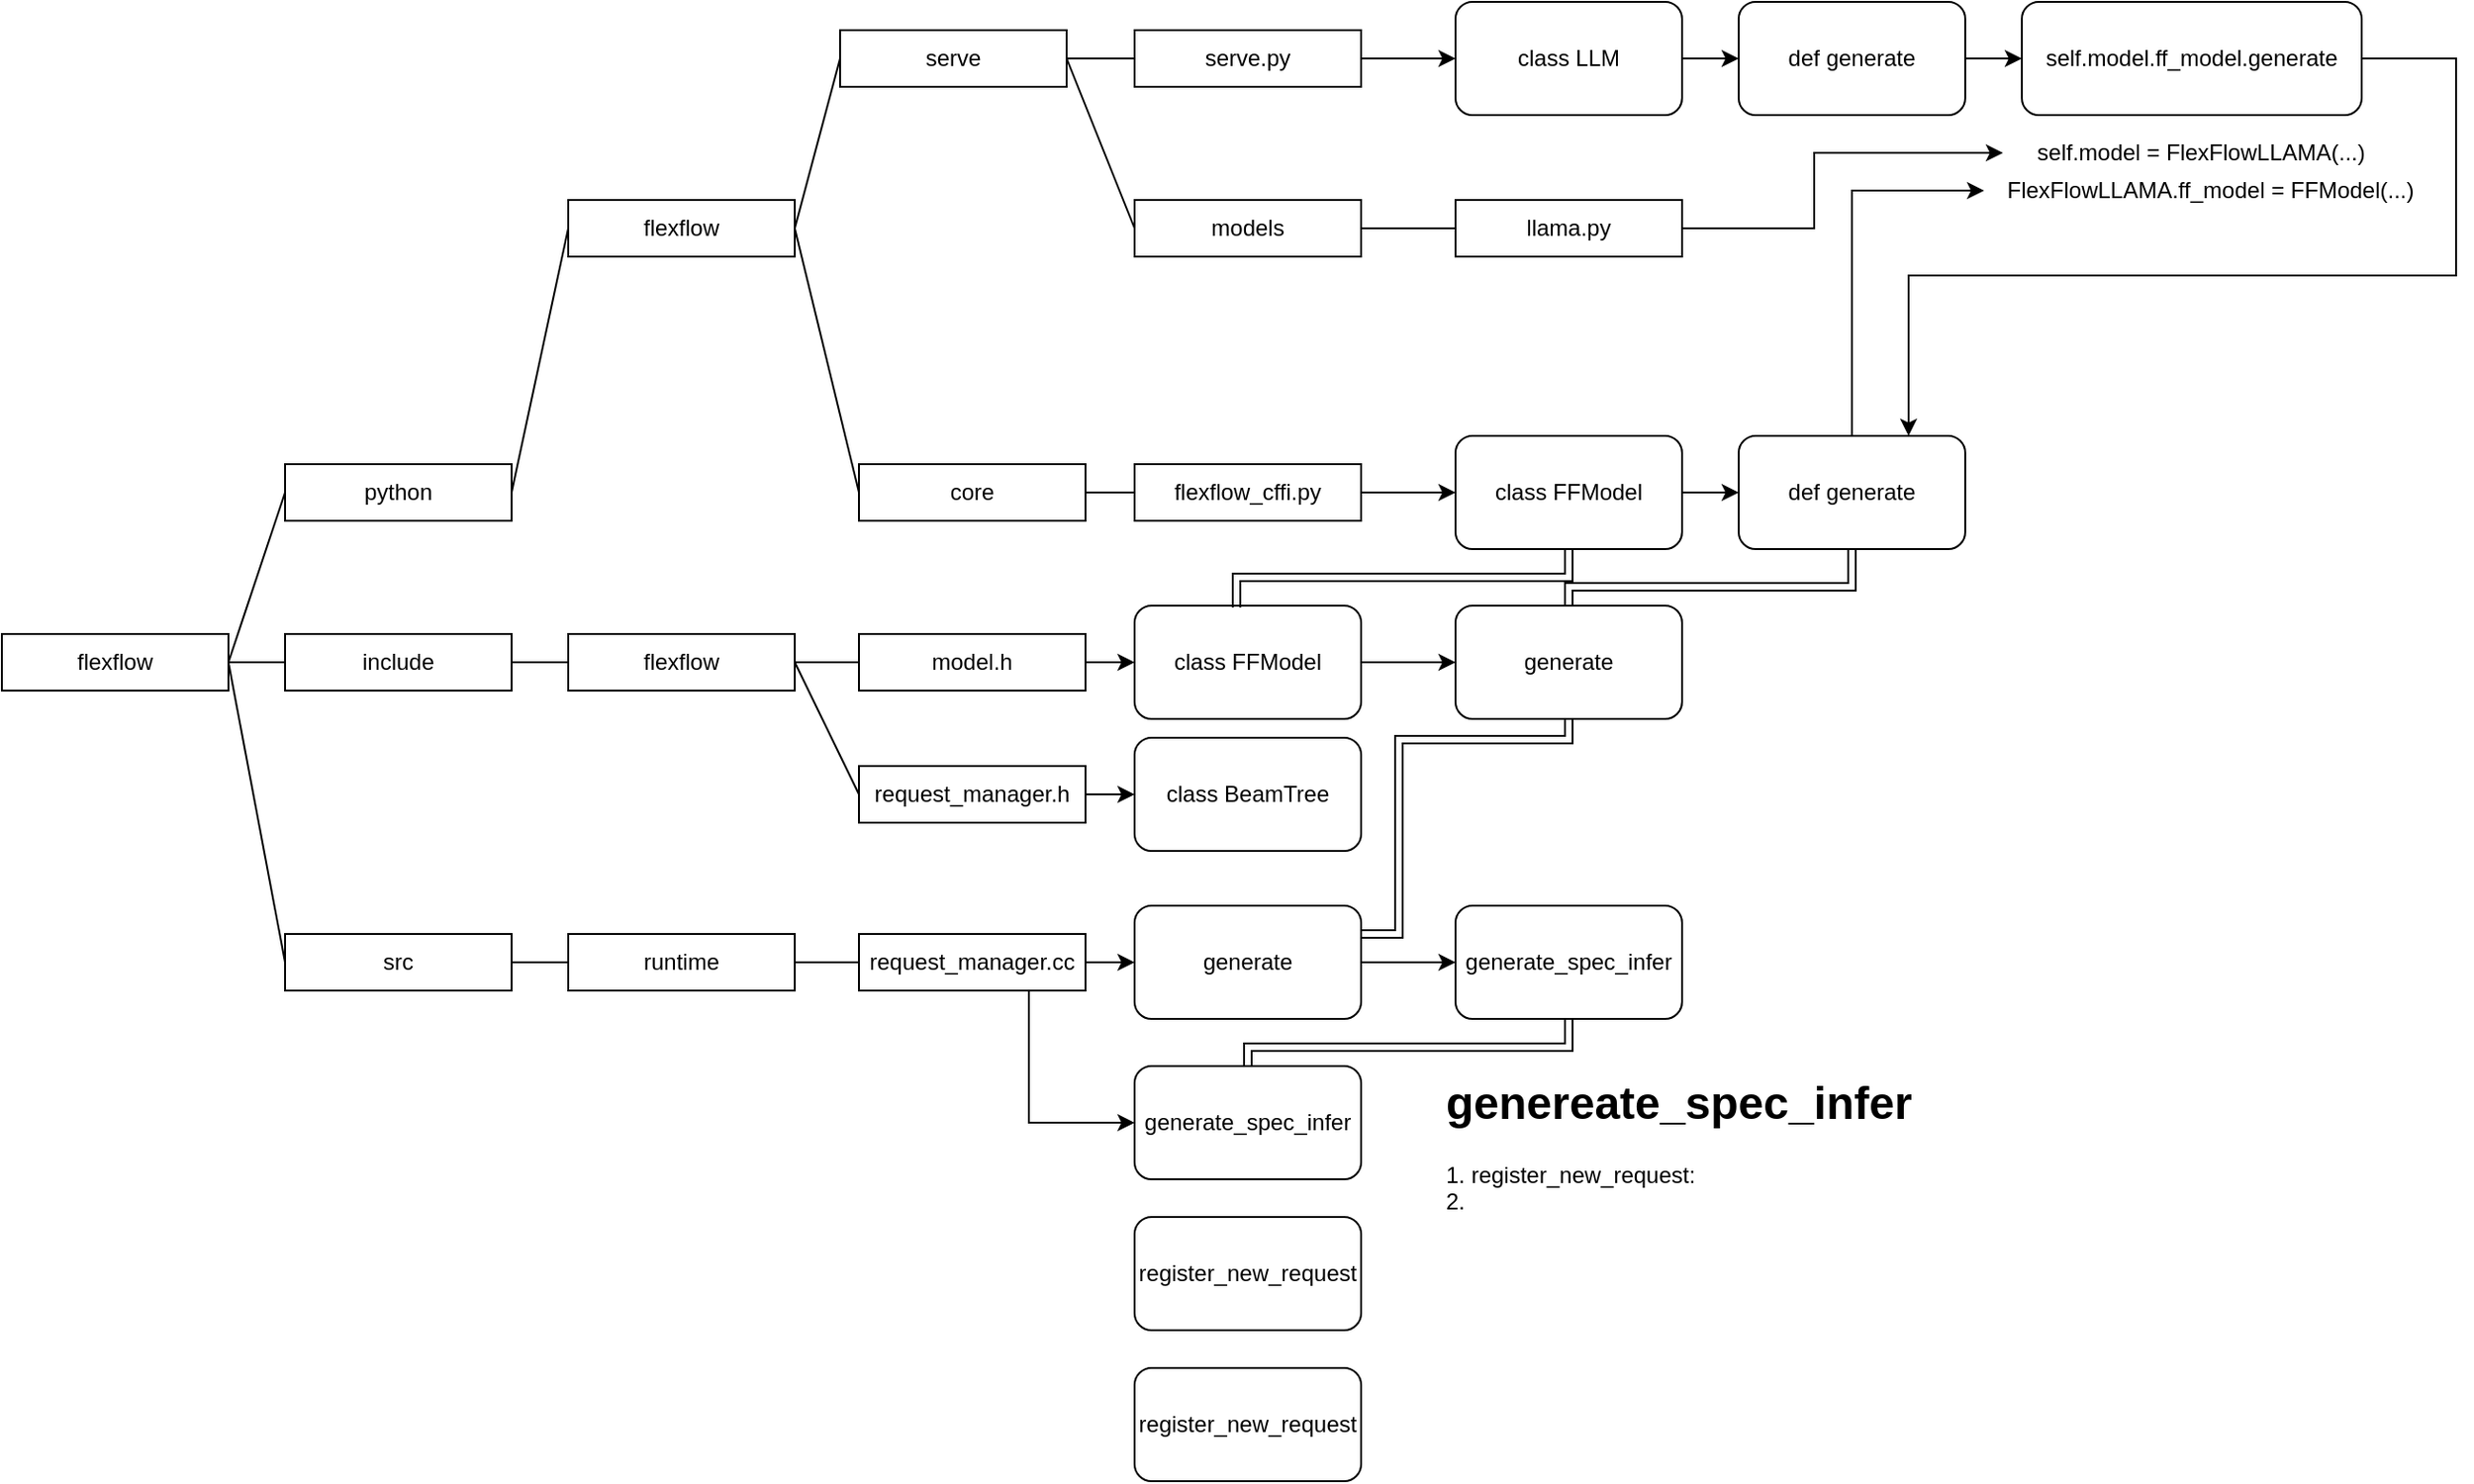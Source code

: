 <mxfile version="22.1.4" type="github">
  <diagram name="第 1 页" id="qG1XOZHub_Ox06TlB61M">
    <mxGraphModel dx="2021" dy="534" grid="1" gridSize="10" guides="1" tooltips="1" connect="1" arrows="1" fold="1" page="1" pageScale="1" pageWidth="827" pageHeight="1169" math="0" shadow="0">
      <root>
        <mxCell id="0" />
        <mxCell id="1" parent="0" />
        <mxCell id="SF_eAXjuuhzjG8mS1avg-1" value="python" style="rounded=0;whiteSpace=wrap;html=1;" vertex="1" parent="1">
          <mxGeometry y="250" width="120" height="30" as="geometry" />
        </mxCell>
        <mxCell id="SF_eAXjuuhzjG8mS1avg-3" value="flexflow" style="rounded=0;whiteSpace=wrap;html=1;" vertex="1" parent="1">
          <mxGeometry x="150" y="110" width="120" height="30" as="geometry" />
        </mxCell>
        <mxCell id="SF_eAXjuuhzjG8mS1avg-4" value="serve" style="rounded=0;whiteSpace=wrap;html=1;" vertex="1" parent="1">
          <mxGeometry x="294" y="20" width="120" height="30" as="geometry" />
        </mxCell>
        <mxCell id="SF_eAXjuuhzjG8mS1avg-7" value="" style="endArrow=none;html=1;rounded=0;entryX=0;entryY=0.5;entryDx=0;entryDy=0;exitX=1;exitY=0.5;exitDx=0;exitDy=0;" edge="1" parent="1" source="SF_eAXjuuhzjG8mS1avg-3" target="SF_eAXjuuhzjG8mS1avg-4">
          <mxGeometry width="50" height="50" relative="1" as="geometry">
            <mxPoint x="460" y="270" as="sourcePoint" />
            <mxPoint x="510" y="220" as="targetPoint" />
          </mxGeometry>
        </mxCell>
        <mxCell id="SF_eAXjuuhzjG8mS1avg-8" value="" style="endArrow=none;html=1;rounded=0;entryX=0;entryY=0.5;entryDx=0;entryDy=0;exitX=1;exitY=0.5;exitDx=0;exitDy=0;" edge="1" parent="1" source="SF_eAXjuuhzjG8mS1avg-1" target="SF_eAXjuuhzjG8mS1avg-3">
          <mxGeometry width="50" height="50" relative="1" as="geometry">
            <mxPoint x="280" y="135" as="sourcePoint" />
            <mxPoint x="304" y="45" as="targetPoint" />
          </mxGeometry>
        </mxCell>
        <mxCell id="SF_eAXjuuhzjG8mS1avg-15" style="edgeStyle=orthogonalEdgeStyle;rounded=0;orthogonalLoop=1;jettySize=auto;html=1;exitX=1;exitY=0.5;exitDx=0;exitDy=0;entryX=0;entryY=0.5;entryDx=0;entryDy=0;" edge="1" parent="1" source="SF_eAXjuuhzjG8mS1avg-9" target="SF_eAXjuuhzjG8mS1avg-14">
          <mxGeometry relative="1" as="geometry" />
        </mxCell>
        <mxCell id="SF_eAXjuuhzjG8mS1avg-9" value="class LLM" style="rounded=1;whiteSpace=wrap;html=1;" vertex="1" parent="1">
          <mxGeometry x="620" y="5" width="120" height="60" as="geometry" />
        </mxCell>
        <mxCell id="SF_eAXjuuhzjG8mS1avg-13" style="edgeStyle=orthogonalEdgeStyle;rounded=0;orthogonalLoop=1;jettySize=auto;html=1;exitX=1;exitY=0.5;exitDx=0;exitDy=0;entryX=0;entryY=0.5;entryDx=0;entryDy=0;" edge="1" parent="1" source="SF_eAXjuuhzjG8mS1avg-11" target="SF_eAXjuuhzjG8mS1avg-9">
          <mxGeometry relative="1" as="geometry" />
        </mxCell>
        <mxCell id="SF_eAXjuuhzjG8mS1avg-11" value="serve.py" style="rounded=0;whiteSpace=wrap;html=1;" vertex="1" parent="1">
          <mxGeometry x="450" y="20" width="120" height="30" as="geometry" />
        </mxCell>
        <mxCell id="SF_eAXjuuhzjG8mS1avg-12" value="" style="endArrow=none;html=1;rounded=0;entryX=0;entryY=0.5;entryDx=0;entryDy=0;exitX=1;exitY=0.5;exitDx=0;exitDy=0;" edge="1" parent="1" source="SF_eAXjuuhzjG8mS1avg-4" target="SF_eAXjuuhzjG8mS1avg-11">
          <mxGeometry width="50" height="50" relative="1" as="geometry">
            <mxPoint x="280" y="135" as="sourcePoint" />
            <mxPoint x="304" y="45" as="targetPoint" />
          </mxGeometry>
        </mxCell>
        <mxCell id="SF_eAXjuuhzjG8mS1avg-17" style="edgeStyle=orthogonalEdgeStyle;rounded=0;orthogonalLoop=1;jettySize=auto;html=1;exitX=1;exitY=0.5;exitDx=0;exitDy=0;entryX=0;entryY=0.5;entryDx=0;entryDy=0;" edge="1" parent="1" source="SF_eAXjuuhzjG8mS1avg-14" target="SF_eAXjuuhzjG8mS1avg-16">
          <mxGeometry relative="1" as="geometry" />
        </mxCell>
        <mxCell id="SF_eAXjuuhzjG8mS1avg-14" value="def generate" style="rounded=1;whiteSpace=wrap;html=1;" vertex="1" parent="1">
          <mxGeometry x="770" y="5" width="120" height="60" as="geometry" />
        </mxCell>
        <mxCell id="SF_eAXjuuhzjG8mS1avg-39" style="edgeStyle=orthogonalEdgeStyle;rounded=0;orthogonalLoop=1;jettySize=auto;html=1;exitX=1;exitY=0.5;exitDx=0;exitDy=0;entryX=0.75;entryY=0;entryDx=0;entryDy=0;" edge="1" parent="1" source="SF_eAXjuuhzjG8mS1avg-16" target="SF_eAXjuuhzjG8mS1avg-36">
          <mxGeometry relative="1" as="geometry">
            <Array as="points">
              <mxPoint x="1150" y="35" />
              <mxPoint x="1150" y="150" />
              <mxPoint x="860" y="150" />
            </Array>
          </mxGeometry>
        </mxCell>
        <mxCell id="SF_eAXjuuhzjG8mS1avg-16" value="self.model.ff_model.generate" style="rounded=1;whiteSpace=wrap;html=1;" vertex="1" parent="1">
          <mxGeometry x="920" y="5" width="180" height="60" as="geometry" />
        </mxCell>
        <mxCell id="SF_eAXjuuhzjG8mS1avg-19" value="self.model = FlexFlowLLAMA(...)" style="text;html=1;strokeColor=none;fillColor=none;align=center;verticalAlign=middle;whiteSpace=wrap;rounded=0;" vertex="1" parent="1">
          <mxGeometry x="910" y="70" width="210" height="30" as="geometry" />
        </mxCell>
        <mxCell id="SF_eAXjuuhzjG8mS1avg-20" value="FlexFlowLLAMA.ff_model = FFModel(...)" style="text;html=1;strokeColor=none;fillColor=none;align=center;verticalAlign=middle;whiteSpace=wrap;rounded=0;" vertex="1" parent="1">
          <mxGeometry x="900" y="90" width="240" height="30" as="geometry" />
        </mxCell>
        <mxCell id="SF_eAXjuuhzjG8mS1avg-22" value="models" style="rounded=0;whiteSpace=wrap;html=1;" vertex="1" parent="1">
          <mxGeometry x="450" y="110" width="120" height="30" as="geometry" />
        </mxCell>
        <mxCell id="SF_eAXjuuhzjG8mS1avg-26" style="edgeStyle=orthogonalEdgeStyle;rounded=0;orthogonalLoop=1;jettySize=auto;html=1;exitX=1;exitY=0.5;exitDx=0;exitDy=0;entryX=0;entryY=0.5;entryDx=0;entryDy=0;" edge="1" parent="1" source="SF_eAXjuuhzjG8mS1avg-23" target="SF_eAXjuuhzjG8mS1avg-19">
          <mxGeometry relative="1" as="geometry">
            <Array as="points">
              <mxPoint x="810" y="125" />
              <mxPoint x="810" y="85" />
            </Array>
          </mxGeometry>
        </mxCell>
        <mxCell id="SF_eAXjuuhzjG8mS1avg-23" value="llama.py" style="rounded=0;whiteSpace=wrap;html=1;" vertex="1" parent="1">
          <mxGeometry x="620" y="110" width="120" height="30" as="geometry" />
        </mxCell>
        <mxCell id="SF_eAXjuuhzjG8mS1avg-24" value="" style="endArrow=none;html=1;rounded=0;entryX=0;entryY=0.5;entryDx=0;entryDy=0;exitX=1;exitY=0.5;exitDx=0;exitDy=0;" edge="1" parent="1" source="SF_eAXjuuhzjG8mS1avg-4" target="SF_eAXjuuhzjG8mS1avg-22">
          <mxGeometry width="50" height="50" relative="1" as="geometry">
            <mxPoint x="424" y="45" as="sourcePoint" />
            <mxPoint x="460" y="45" as="targetPoint" />
          </mxGeometry>
        </mxCell>
        <mxCell id="SF_eAXjuuhzjG8mS1avg-25" value="" style="endArrow=none;html=1;rounded=0;entryX=0;entryY=0.5;entryDx=0;entryDy=0;exitX=1;exitY=0.5;exitDx=0;exitDy=0;" edge="1" parent="1" source="SF_eAXjuuhzjG8mS1avg-22" target="SF_eAXjuuhzjG8mS1avg-23">
          <mxGeometry width="50" height="50" relative="1" as="geometry">
            <mxPoint x="424" y="45" as="sourcePoint" />
            <mxPoint x="460" y="135" as="targetPoint" />
          </mxGeometry>
        </mxCell>
        <mxCell id="SF_eAXjuuhzjG8mS1avg-27" value="flexflow" style="rounded=0;whiteSpace=wrap;html=1;" vertex="1" parent="1">
          <mxGeometry x="-150" y="340" width="120" height="30" as="geometry" />
        </mxCell>
        <mxCell id="SF_eAXjuuhzjG8mS1avg-28" value="" style="endArrow=none;html=1;rounded=0;entryX=0;entryY=0.5;entryDx=0;entryDy=0;exitX=1;exitY=0.5;exitDx=0;exitDy=0;" edge="1" parent="1" source="SF_eAXjuuhzjG8mS1avg-27" target="SF_eAXjuuhzjG8mS1avg-1">
          <mxGeometry width="50" height="50" relative="1" as="geometry">
            <mxPoint x="130" y="275" as="sourcePoint" />
            <mxPoint x="160" y="135" as="targetPoint" />
          </mxGeometry>
        </mxCell>
        <mxCell id="SF_eAXjuuhzjG8mS1avg-29" value="core" style="rounded=0;whiteSpace=wrap;html=1;" vertex="1" parent="1">
          <mxGeometry x="304" y="250" width="120" height="30" as="geometry" />
        </mxCell>
        <mxCell id="SF_eAXjuuhzjG8mS1avg-30" value="" style="endArrow=none;html=1;rounded=0;entryX=0;entryY=0.5;entryDx=0;entryDy=0;exitX=1;exitY=0.5;exitDx=0;exitDy=0;" edge="1" parent="1" source="SF_eAXjuuhzjG8mS1avg-3" target="SF_eAXjuuhzjG8mS1avg-29">
          <mxGeometry width="50" height="50" relative="1" as="geometry">
            <mxPoint x="280" y="135" as="sourcePoint" />
            <mxPoint x="304" y="45" as="targetPoint" />
          </mxGeometry>
        </mxCell>
        <mxCell id="SF_eAXjuuhzjG8mS1avg-35" style="edgeStyle=orthogonalEdgeStyle;rounded=0;orthogonalLoop=1;jettySize=auto;html=1;exitX=1;exitY=0.5;exitDx=0;exitDy=0;entryX=0;entryY=0.5;entryDx=0;entryDy=0;" edge="1" parent="1" source="SF_eAXjuuhzjG8mS1avg-31" target="SF_eAXjuuhzjG8mS1avg-33">
          <mxGeometry relative="1" as="geometry" />
        </mxCell>
        <mxCell id="SF_eAXjuuhzjG8mS1avg-31" value="flexflow_cffi.py" style="rounded=0;whiteSpace=wrap;html=1;" vertex="1" parent="1">
          <mxGeometry x="450" y="250" width="120" height="30" as="geometry" />
        </mxCell>
        <mxCell id="SF_eAXjuuhzjG8mS1avg-32" value="" style="endArrow=none;html=1;rounded=0;entryX=0;entryY=0.5;entryDx=0;entryDy=0;exitX=1;exitY=0.5;exitDx=0;exitDy=0;" edge="1" parent="1" source="SF_eAXjuuhzjG8mS1avg-29" target="SF_eAXjuuhzjG8mS1avg-31">
          <mxGeometry width="50" height="50" relative="1" as="geometry">
            <mxPoint x="280" y="135" as="sourcePoint" />
            <mxPoint x="314" y="275" as="targetPoint" />
          </mxGeometry>
        </mxCell>
        <mxCell id="SF_eAXjuuhzjG8mS1avg-37" style="edgeStyle=orthogonalEdgeStyle;rounded=0;orthogonalLoop=1;jettySize=auto;html=1;exitX=1;exitY=0.5;exitDx=0;exitDy=0;entryX=0;entryY=0.5;entryDx=0;entryDy=0;" edge="1" parent="1" source="SF_eAXjuuhzjG8mS1avg-33" target="SF_eAXjuuhzjG8mS1avg-36">
          <mxGeometry relative="1" as="geometry" />
        </mxCell>
        <mxCell id="SF_eAXjuuhzjG8mS1avg-33" value="class FFModel" style="rounded=1;whiteSpace=wrap;html=1;" vertex="1" parent="1">
          <mxGeometry x="620" y="235" width="120" height="60" as="geometry" />
        </mxCell>
        <mxCell id="SF_eAXjuuhzjG8mS1avg-38" style="edgeStyle=orthogonalEdgeStyle;rounded=0;orthogonalLoop=1;jettySize=auto;html=1;exitX=0.5;exitY=0;exitDx=0;exitDy=0;entryX=0;entryY=0.5;entryDx=0;entryDy=0;" edge="1" parent="1" source="SF_eAXjuuhzjG8mS1avg-36" target="SF_eAXjuuhzjG8mS1avg-20">
          <mxGeometry relative="1" as="geometry" />
        </mxCell>
        <mxCell id="SF_eAXjuuhzjG8mS1avg-51" style="edgeStyle=orthogonalEdgeStyle;rounded=0;orthogonalLoop=1;jettySize=auto;html=1;exitX=0.5;exitY=1;exitDx=0;exitDy=0;entryX=0.5;entryY=0;entryDx=0;entryDy=0;shape=link;" edge="1" parent="1" source="SF_eAXjuuhzjG8mS1avg-36" target="SF_eAXjuuhzjG8mS1avg-49">
          <mxGeometry relative="1" as="geometry">
            <Array as="points">
              <mxPoint x="830" y="315" />
              <mxPoint x="680" y="315" />
            </Array>
          </mxGeometry>
        </mxCell>
        <mxCell id="SF_eAXjuuhzjG8mS1avg-36" value="def generate" style="rounded=1;whiteSpace=wrap;html=1;" vertex="1" parent="1">
          <mxGeometry x="770" y="235" width="120" height="60" as="geometry" />
        </mxCell>
        <mxCell id="SF_eAXjuuhzjG8mS1avg-40" value="include" style="rounded=0;whiteSpace=wrap;html=1;" vertex="1" parent="1">
          <mxGeometry y="340" width="120" height="30" as="geometry" />
        </mxCell>
        <mxCell id="SF_eAXjuuhzjG8mS1avg-41" value="" style="endArrow=none;html=1;rounded=0;entryX=0;entryY=0.5;entryDx=0;entryDy=0;exitX=1;exitY=0.5;exitDx=0;exitDy=0;" edge="1" parent="1" source="SF_eAXjuuhzjG8mS1avg-27" target="SF_eAXjuuhzjG8mS1avg-40">
          <mxGeometry width="50" height="50" relative="1" as="geometry">
            <mxPoint x="-20" y="365" as="sourcePoint" />
            <mxPoint x="10" y="275" as="targetPoint" />
          </mxGeometry>
        </mxCell>
        <mxCell id="SF_eAXjuuhzjG8mS1avg-42" value="flexflow" style="rounded=0;whiteSpace=wrap;html=1;" vertex="1" parent="1">
          <mxGeometry x="150" y="340" width="120" height="30" as="geometry" />
        </mxCell>
        <mxCell id="SF_eAXjuuhzjG8mS1avg-43" value="" style="endArrow=none;html=1;rounded=0;entryX=0;entryY=0.5;entryDx=0;entryDy=0;exitX=1;exitY=0.5;exitDx=0;exitDy=0;" edge="1" parent="1" source="SF_eAXjuuhzjG8mS1avg-40" target="SF_eAXjuuhzjG8mS1avg-42">
          <mxGeometry width="50" height="50" relative="1" as="geometry">
            <mxPoint x="-20" y="365" as="sourcePoint" />
            <mxPoint x="10" y="275" as="targetPoint" />
          </mxGeometry>
        </mxCell>
        <mxCell id="SF_eAXjuuhzjG8mS1avg-47" style="edgeStyle=orthogonalEdgeStyle;rounded=0;orthogonalLoop=1;jettySize=auto;html=1;exitX=1;exitY=0.5;exitDx=0;exitDy=0;entryX=0;entryY=0.5;entryDx=0;entryDy=0;" edge="1" parent="1" source="SF_eAXjuuhzjG8mS1avg-44" target="SF_eAXjuuhzjG8mS1avg-46">
          <mxGeometry relative="1" as="geometry" />
        </mxCell>
        <mxCell id="SF_eAXjuuhzjG8mS1avg-44" value="model.h" style="rounded=0;whiteSpace=wrap;html=1;" vertex="1" parent="1">
          <mxGeometry x="304" y="340" width="120" height="30" as="geometry" />
        </mxCell>
        <mxCell id="SF_eAXjuuhzjG8mS1avg-45" value="" style="endArrow=none;html=1;rounded=0;entryX=0;entryY=0.5;entryDx=0;entryDy=0;exitX=1;exitY=0.5;exitDx=0;exitDy=0;" edge="1" parent="1" source="SF_eAXjuuhzjG8mS1avg-42" target="SF_eAXjuuhzjG8mS1avg-44">
          <mxGeometry width="50" height="50" relative="1" as="geometry">
            <mxPoint x="260" y="360" as="sourcePoint" />
            <mxPoint x="10" y="365" as="targetPoint" />
          </mxGeometry>
        </mxCell>
        <mxCell id="SF_eAXjuuhzjG8mS1avg-50" style="edgeStyle=orthogonalEdgeStyle;rounded=0;orthogonalLoop=1;jettySize=auto;html=1;exitX=1;exitY=0.5;exitDx=0;exitDy=0;entryX=0;entryY=0.5;entryDx=0;entryDy=0;" edge="1" parent="1" source="SF_eAXjuuhzjG8mS1avg-46" target="SF_eAXjuuhzjG8mS1avg-49">
          <mxGeometry relative="1" as="geometry" />
        </mxCell>
        <mxCell id="SF_eAXjuuhzjG8mS1avg-46" value="class FFModel" style="rounded=1;whiteSpace=wrap;html=1;" vertex="1" parent="1">
          <mxGeometry x="450" y="325" width="120" height="60" as="geometry" />
        </mxCell>
        <mxCell id="SF_eAXjuuhzjG8mS1avg-48" style="edgeStyle=orthogonalEdgeStyle;rounded=0;orthogonalLoop=1;jettySize=auto;html=1;exitX=0.5;exitY=1;exitDx=0;exitDy=0;entryX=0.45;entryY=0.017;entryDx=0;entryDy=0;entryPerimeter=0;shape=link;" edge="1" parent="1" source="SF_eAXjuuhzjG8mS1avg-33" target="SF_eAXjuuhzjG8mS1avg-46">
          <mxGeometry relative="1" as="geometry">
            <Array as="points">
              <mxPoint x="680" y="310" />
              <mxPoint x="504" y="310" />
            </Array>
          </mxGeometry>
        </mxCell>
        <mxCell id="SF_eAXjuuhzjG8mS1avg-60" style="edgeStyle=orthogonalEdgeStyle;rounded=0;orthogonalLoop=1;jettySize=auto;html=1;exitX=0.5;exitY=1;exitDx=0;exitDy=0;entryX=1;entryY=0.25;entryDx=0;entryDy=0;shape=link;" edge="1" parent="1" target="SF_eAXjuuhzjG8mS1avg-58">
          <mxGeometry relative="1" as="geometry">
            <mxPoint x="680" y="381" as="sourcePoint" />
            <mxPoint x="510" y="401" as="targetPoint" />
            <Array as="points">
              <mxPoint x="680" y="396" />
              <mxPoint x="590" y="396" />
              <mxPoint x="590" y="499" />
            </Array>
          </mxGeometry>
        </mxCell>
        <mxCell id="SF_eAXjuuhzjG8mS1avg-49" value="generate" style="rounded=1;whiteSpace=wrap;html=1;" vertex="1" parent="1">
          <mxGeometry x="620" y="325" width="120" height="60" as="geometry" />
        </mxCell>
        <mxCell id="SF_eAXjuuhzjG8mS1avg-52" value="src" style="rounded=0;whiteSpace=wrap;html=1;" vertex="1" parent="1">
          <mxGeometry y="499" width="120" height="30" as="geometry" />
        </mxCell>
        <mxCell id="SF_eAXjuuhzjG8mS1avg-53" value="" style="endArrow=none;html=1;rounded=0;entryX=0;entryY=0.5;entryDx=0;entryDy=0;exitX=1;exitY=0.5;exitDx=0;exitDy=0;" edge="1" parent="1" source="SF_eAXjuuhzjG8mS1avg-27" target="SF_eAXjuuhzjG8mS1avg-52">
          <mxGeometry width="50" height="50" relative="1" as="geometry">
            <mxPoint x="-20" y="365" as="sourcePoint" />
            <mxPoint x="10" y="275" as="targetPoint" />
          </mxGeometry>
        </mxCell>
        <mxCell id="SF_eAXjuuhzjG8mS1avg-54" value="runtime" style="rounded=0;whiteSpace=wrap;html=1;" vertex="1" parent="1">
          <mxGeometry x="150" y="499" width="120" height="30" as="geometry" />
        </mxCell>
        <mxCell id="SF_eAXjuuhzjG8mS1avg-55" value="" style="endArrow=none;html=1;rounded=0;exitX=1;exitY=0.5;exitDx=0;exitDy=0;" edge="1" parent="1" source="SF_eAXjuuhzjG8mS1avg-52" target="SF_eAXjuuhzjG8mS1avg-54">
          <mxGeometry width="50" height="50" relative="1" as="geometry">
            <mxPoint x="130" y="444" as="sourcePoint" />
            <mxPoint x="160" y="444" as="targetPoint" />
          </mxGeometry>
        </mxCell>
        <mxCell id="SF_eAXjuuhzjG8mS1avg-65" style="edgeStyle=orthogonalEdgeStyle;rounded=0;orthogonalLoop=1;jettySize=auto;html=1;exitX=1;exitY=0.5;exitDx=0;exitDy=0;entryX=0;entryY=0.5;entryDx=0;entryDy=0;" edge="1" parent="1" source="SF_eAXjuuhzjG8mS1avg-56" target="SF_eAXjuuhzjG8mS1avg-58">
          <mxGeometry relative="1" as="geometry" />
        </mxCell>
        <mxCell id="SF_eAXjuuhzjG8mS1avg-56" value="request_manager.cc" style="rounded=0;whiteSpace=wrap;html=1;" vertex="1" parent="1">
          <mxGeometry x="304" y="499" width="120" height="30" as="geometry" />
        </mxCell>
        <mxCell id="SF_eAXjuuhzjG8mS1avg-57" value="" style="endArrow=none;html=1;rounded=0;entryX=0;entryY=0.5;entryDx=0;entryDy=0;exitX=1;exitY=0.5;exitDx=0;exitDy=0;" edge="1" parent="1" source="SF_eAXjuuhzjG8mS1avg-54" target="SF_eAXjuuhzjG8mS1avg-56">
          <mxGeometry width="50" height="50" relative="1" as="geometry">
            <mxPoint x="280" y="444" as="sourcePoint" />
            <mxPoint x="314" y="444" as="targetPoint" />
          </mxGeometry>
        </mxCell>
        <mxCell id="SF_eAXjuuhzjG8mS1avg-64" style="edgeStyle=orthogonalEdgeStyle;rounded=0;orthogonalLoop=1;jettySize=auto;html=1;exitX=1;exitY=0.5;exitDx=0;exitDy=0;entryX=0;entryY=0.5;entryDx=0;entryDy=0;" edge="1" parent="1" source="SF_eAXjuuhzjG8mS1avg-58" target="SF_eAXjuuhzjG8mS1avg-61">
          <mxGeometry relative="1" as="geometry" />
        </mxCell>
        <mxCell id="SF_eAXjuuhzjG8mS1avg-58" value="generate" style="rounded=1;whiteSpace=wrap;html=1;" vertex="1" parent="1">
          <mxGeometry x="450" y="484" width="120" height="60" as="geometry" />
        </mxCell>
        <mxCell id="SF_eAXjuuhzjG8mS1avg-67" style="edgeStyle=orthogonalEdgeStyle;rounded=0;orthogonalLoop=1;jettySize=auto;html=1;exitX=0.5;exitY=1;exitDx=0;exitDy=0;entryX=0.5;entryY=0;entryDx=0;entryDy=0;shape=link;" edge="1" parent="1" source="SF_eAXjuuhzjG8mS1avg-61" target="SF_eAXjuuhzjG8mS1avg-66">
          <mxGeometry relative="1" as="geometry">
            <Array as="points">
              <mxPoint x="680" y="559" />
              <mxPoint x="510" y="559" />
            </Array>
          </mxGeometry>
        </mxCell>
        <mxCell id="SF_eAXjuuhzjG8mS1avg-61" value="generate_spec_infer" style="rounded=1;whiteSpace=wrap;html=1;" vertex="1" parent="1">
          <mxGeometry x="620" y="484" width="120" height="60" as="geometry" />
        </mxCell>
        <mxCell id="SF_eAXjuuhzjG8mS1avg-66" value="generate_spec_infer" style="rounded=1;whiteSpace=wrap;html=1;" vertex="1" parent="1">
          <mxGeometry x="450" y="569" width="120" height="60" as="geometry" />
        </mxCell>
        <mxCell id="SF_eAXjuuhzjG8mS1avg-68" style="edgeStyle=orthogonalEdgeStyle;rounded=0;orthogonalLoop=1;jettySize=auto;html=1;exitX=0.75;exitY=1;exitDx=0;exitDy=0;entryX=0;entryY=0.5;entryDx=0;entryDy=0;" edge="1" parent="1" source="SF_eAXjuuhzjG8mS1avg-56" target="SF_eAXjuuhzjG8mS1avg-66">
          <mxGeometry relative="1" as="geometry">
            <Array as="points">
              <mxPoint x="394" y="599" />
            </Array>
          </mxGeometry>
        </mxCell>
        <mxCell id="SF_eAXjuuhzjG8mS1avg-69" value="&lt;h1&gt;genereate_spec_infer&lt;/h1&gt;&lt;div&gt;1. register_new_request:&amp;nbsp;&lt;/div&gt;&lt;div&gt;2.&amp;nbsp;&lt;/div&gt;" style="text;html=1;strokeColor=none;fillColor=none;spacing=5;spacingTop=-20;whiteSpace=wrap;overflow=hidden;rounded=0;" vertex="1" parent="1">
          <mxGeometry x="610" y="569" width="410" height="120" as="geometry" />
        </mxCell>
        <mxCell id="SF_eAXjuuhzjG8mS1avg-70" value="register_new_request" style="rounded=1;whiteSpace=wrap;html=1;" vertex="1" parent="1">
          <mxGeometry x="450" y="649" width="120" height="60" as="geometry" />
        </mxCell>
        <mxCell id="SF_eAXjuuhzjG8mS1avg-71" value="register_new_request" style="rounded=1;whiteSpace=wrap;html=1;" vertex="1" parent="1">
          <mxGeometry x="450" y="729" width="120" height="60" as="geometry" />
        </mxCell>
        <mxCell id="SF_eAXjuuhzjG8mS1avg-75" style="edgeStyle=orthogonalEdgeStyle;rounded=0;orthogonalLoop=1;jettySize=auto;html=1;exitX=1;exitY=0.5;exitDx=0;exitDy=0;entryX=0;entryY=0.5;entryDx=0;entryDy=0;" edge="1" parent="1" source="SF_eAXjuuhzjG8mS1avg-72" target="SF_eAXjuuhzjG8mS1avg-74">
          <mxGeometry relative="1" as="geometry" />
        </mxCell>
        <mxCell id="SF_eAXjuuhzjG8mS1avg-72" value="request_manager.h" style="rounded=0;whiteSpace=wrap;html=1;" vertex="1" parent="1">
          <mxGeometry x="304" y="410" width="120" height="30" as="geometry" />
        </mxCell>
        <mxCell id="SF_eAXjuuhzjG8mS1avg-73" value="" style="endArrow=none;html=1;rounded=0;entryX=0;entryY=0.5;entryDx=0;entryDy=0;exitX=1;exitY=0.5;exitDx=0;exitDy=0;" edge="1" parent="1" source="SF_eAXjuuhzjG8mS1avg-42" target="SF_eAXjuuhzjG8mS1avg-72">
          <mxGeometry width="50" height="50" relative="1" as="geometry">
            <mxPoint x="280" y="365" as="sourcePoint" />
            <mxPoint x="314" y="365" as="targetPoint" />
          </mxGeometry>
        </mxCell>
        <mxCell id="SF_eAXjuuhzjG8mS1avg-74" value="class BeamTree" style="rounded=1;whiteSpace=wrap;html=1;" vertex="1" parent="1">
          <mxGeometry x="450" y="395" width="120" height="60" as="geometry" />
        </mxCell>
      </root>
    </mxGraphModel>
  </diagram>
</mxfile>
